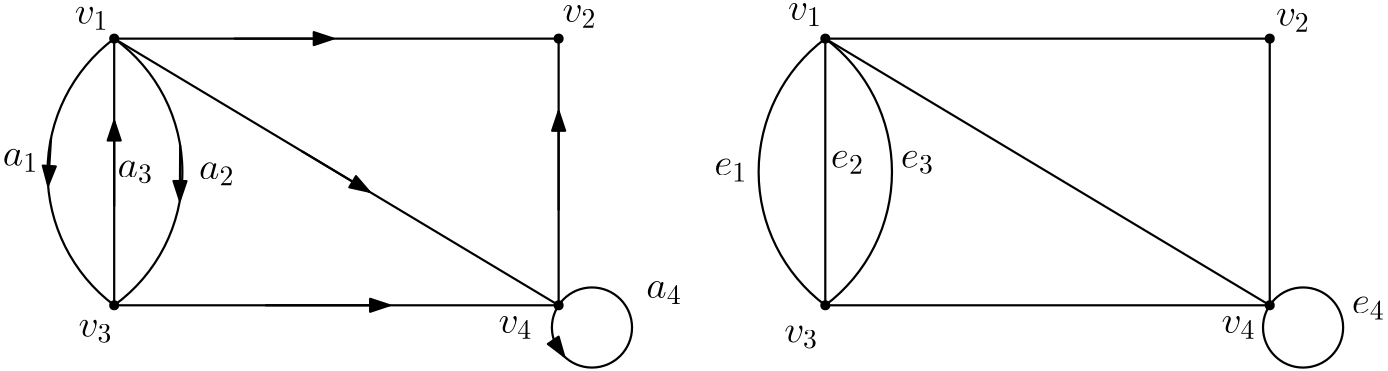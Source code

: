 <?xml version="1.0"?>
<!DOCTYPE ipe SYSTEM "ipe.dtd">
<ipe version="70206" creator="Ipe 7.2.6">
<info created="D:20161126091441" modified="D:20161126092808"/>
<ipestyle name="basic">
<symbol name="arrow/arc(spx)">
<path stroke="sym-stroke" fill="sym-stroke" pen="sym-pen">
0 0 m
-1 0.333 l
-1 -0.333 l
h
</path>
</symbol>
<symbol name="arrow/farc(spx)">
<path stroke="sym-stroke" fill="white" pen="sym-pen">
0 0 m
-1 0.333 l
-1 -0.333 l
h
</path>
</symbol>
<symbol name="arrow/ptarc(spx)">
<path stroke="sym-stroke" fill="sym-stroke" pen="sym-pen">
0 0 m
-1 0.333 l
-0.8 0 l
-1 -0.333 l
h
</path>
</symbol>
<symbol name="arrow/fptarc(spx)">
<path stroke="sym-stroke" fill="white" pen="sym-pen">
0 0 m
-1 0.333 l
-0.8 0 l
-1 -0.333 l
h
</path>
</symbol>
<symbol name="mark/circle(sx)" transformations="translations">
<path fill="sym-stroke">
0.6 0 0 0.6 0 0 e
0.4 0 0 0.4 0 0 e
</path>
</symbol>
<symbol name="mark/disk(sx)" transformations="translations">
<path fill="sym-stroke">
0.6 0 0 0.6 0 0 e
</path>
</symbol>
<symbol name="mark/fdisk(sfx)" transformations="translations">
<group>
<path fill="sym-fill">
0.5 0 0 0.5 0 0 e
</path>
<path fill="sym-stroke" fillrule="eofill">
0.6 0 0 0.6 0 0 e
0.4 0 0 0.4 0 0 e
</path>
</group>
</symbol>
<symbol name="mark/box(sx)" transformations="translations">
<path fill="sym-stroke" fillrule="eofill">
-0.6 -0.6 m
0.6 -0.6 l
0.6 0.6 l
-0.6 0.6 l
h
-0.4 -0.4 m
0.4 -0.4 l
0.4 0.4 l
-0.4 0.4 l
h
</path>
</symbol>
<symbol name="mark/square(sx)" transformations="translations">
<path fill="sym-stroke">
-0.6 -0.6 m
0.6 -0.6 l
0.6 0.6 l
-0.6 0.6 l
h
</path>
</symbol>
<symbol name="mark/fsquare(sfx)" transformations="translations">
<group>
<path fill="sym-fill">
-0.5 -0.5 m
0.5 -0.5 l
0.5 0.5 l
-0.5 0.5 l
h
</path>
<path fill="sym-stroke" fillrule="eofill">
-0.6 -0.6 m
0.6 -0.6 l
0.6 0.6 l
-0.6 0.6 l
h
-0.4 -0.4 m
0.4 -0.4 l
0.4 0.4 l
-0.4 0.4 l
h
</path>
</group>
</symbol>
<symbol name="mark/cross(sx)" transformations="translations">
<group>
<path fill="sym-stroke">
-0.43 -0.57 m
0.57 0.43 l
0.43 0.57 l
-0.57 -0.43 l
h
</path>
<path fill="sym-stroke">
-0.43 0.57 m
0.57 -0.43 l
0.43 -0.57 l
-0.57 0.43 l
h
</path>
</group>
</symbol>
<symbol name="arrow/fnormal(spx)">
<path stroke="sym-stroke" fill="white" pen="sym-pen">
0 0 m
-1 0.333 l
-1 -0.333 l
h
</path>
</symbol>
<symbol name="arrow/pointed(spx)">
<path stroke="sym-stroke" fill="sym-stroke" pen="sym-pen">
0 0 m
-1 0.333 l
-0.8 0 l
-1 -0.333 l
h
</path>
</symbol>
<symbol name="arrow/fpointed(spx)">
<path stroke="sym-stroke" fill="white" pen="sym-pen">
0 0 m
-1 0.333 l
-0.8 0 l
-1 -0.333 l
h
</path>
</symbol>
<symbol name="arrow/linear(spx)">
<path stroke="sym-stroke" pen="sym-pen">
-1 0.333 m
0 0 l
-1 -0.333 l
</path>
</symbol>
<symbol name="arrow/fdouble(spx)">
<path stroke="sym-stroke" fill="white" pen="sym-pen">
0 0 m
-1 0.333 l
-1 -0.333 l
h
-1 0 m
-2 0.333 l
-2 -0.333 l
h
</path>
</symbol>
<symbol name="arrow/double(spx)">
<path stroke="sym-stroke" fill="sym-stroke" pen="sym-pen">
0 0 m
-1 0.333 l
-1 -0.333 l
h
-1 0 m
-2 0.333 l
-2 -0.333 l
h
</path>
</symbol>
<pen name="heavier" value="0.8"/>
<pen name="fat" value="1.2"/>
<pen name="ultrafat" value="2"/>
<symbolsize name="large" value="5"/>
<symbolsize name="small" value="2"/>
<symbolsize name="tiny" value="1.1"/>
<arrowsize name="large" value="10"/>
<arrowsize name="small" value="5"/>
<arrowsize name="tiny" value="3"/>
<color name="red" value="1 0 0"/>
<color name="green" value="0 1 0"/>
<color name="blue" value="0 0 1"/>
<color name="yellow" value="1 1 0"/>
<color name="orange" value="1 0.647 0"/>
<color name="gold" value="1 0.843 0"/>
<color name="purple" value="0.627 0.125 0.941"/>
<color name="gray" value="0.745"/>
<color name="brown" value="0.647 0.165 0.165"/>
<color name="navy" value="0 0 0.502"/>
<color name="pink" value="1 0.753 0.796"/>
<color name="seagreen" value="0.18 0.545 0.341"/>
<color name="turquoise" value="0.251 0.878 0.816"/>
<color name="violet" value="0.933 0.51 0.933"/>
<color name="darkblue" value="0 0 0.545"/>
<color name="darkcyan" value="0 0.545 0.545"/>
<color name="darkgray" value="0.663"/>
<color name="darkgreen" value="0 0.392 0"/>
<color name="darkmagenta" value="0.545 0 0.545"/>
<color name="darkorange" value="1 0.549 0"/>
<color name="darkred" value="0.545 0 0"/>
<color name="lightblue" value="0.678 0.847 0.902"/>
<color name="lightcyan" value="0.878 1 1"/>
<color name="lightgray" value="0.827"/>
<color name="lightgreen" value="0.565 0.933 0.565"/>
<color name="lightyellow" value="1 1 0.878"/>
<dashstyle name="dashed" value="[4] 0"/>
<dashstyle name="dotted" value="[1 3] 0"/>
<dashstyle name="dash dotted" value="[4 2 1 2] 0"/>
<dashstyle name="dash dot dotted" value="[4 2 1 2 1 2] 0"/>
<textsize name="large" value="\large"/>
<textsize name="Large" value="\Large"/>
<textsize name="LARGE" value="\LARGE"/>
<textsize name="huge" value="\huge"/>
<textsize name="Huge" value="\Huge"/>
<textsize name="small" value="\small"/>
<textsize name="footnote" value="\footnotesize"/>
<textsize name="tiny" value="\tiny"/>
<textstyle name="center" begin="\begin{center}" end="\end{center}"/>
<textstyle name="itemize" begin="\begin{itemize}" end="\end{itemize}"/>
<textstyle name="item" begin="\begin{itemize}\item{}" end="\end{itemize}"/>
<gridsize name="4 pts" value="4"/>
<gridsize name="8 pts (~3 mm)" value="8"/>
<gridsize name="16 pts (~6 mm)" value="16"/>
<gridsize name="32 pts (~12 mm)" value="32"/>
<gridsize name="10 pts (~3.5 mm)" value="10"/>
<gridsize name="20 pts (~7 mm)" value="20"/>
<gridsize name="14 pts (~5 mm)" value="14"/>
<gridsize name="28 pts (~10 mm)" value="28"/>
<gridsize name="56 pts (~20 mm)" value="56"/>
<anglesize name="90 deg" value="90"/>
<anglesize name="60 deg" value="60"/>
<anglesize name="45 deg" value="45"/>
<anglesize name="30 deg" value="30"/>
<anglesize name="22.5 deg" value="22.5"/>
<opacity name="10%" value="0.1"/>
<opacity name="30%" value="0.3"/>
<opacity name="50%" value="0.5"/>
<opacity name="75%" value="0.75"/>
<tiling name="falling" angle="-60" step="4" width="1"/>
<tiling name="rising" angle="30" step="4" width="1"/>
</ipestyle>
<page>
<layer name="alpha"/>
<view layers="alpha" active="alpha"/>
<path layer="alpha" stroke="black" pen="heavier">
64 768 m
64 672 l
</path>
<path stroke="black" pen="heavier">
64 768 m
224 768 l
</path>
<path stroke="black" pen="heavier">
224 768 m
224 672 l
</path>
<path stroke="black" pen="heavier">
64 672 m
224 672 l
</path>
<path stroke="black" pen="heavier">
64 768 m
224 672 l
</path>
<path stroke="black" pen="heavier" cap="1">
64 768 m
64 768 l
</path>
<path stroke="black" pen="heavier">
64 768 m
59.2096 0 0 -59.2096 29.3333 720 64 672 a
</path>
<path stroke="black" pen="heavier">
64 768 m
60 0 0 60 100 720 64 672 a
</path>
<path stroke="black" pen="heavier">
14.4222 0 0 14.4222 236 664 e
</path>
<path stroke="black" pen="heavier">
320 768 m
320 672 l
</path>
<path stroke="black" pen="heavier">
320 768 m
480 768 l
</path>
<path stroke="black" pen="heavier">
480 768 m
480 672 l
</path>
<path stroke="black" pen="heavier">
320 672 m
480 672 l
</path>
<path stroke="black" pen="heavier">
320 768 m
480 672 l
</path>
<path stroke="black" pen="heavier">
320 768 m
60 0 0 60 356 720 320 672 a
</path>
<path stroke="black" pen="heavier">
320 768 m
60 0 0 -60 284 720 320 672 a
</path>
<path stroke="black" pen="heavier">
14.4222 0 0 14.4222 492 664 e
</path>
<path stroke="black" pen="heavier" arrow="normal/normal">
107.164 768 m
142.852 768 l
</path>
<path stroke="black" pen="heavier" arrow="normal/normal">
131.568 727.459 m
155.854 712.888 l
</path>
<path stroke="black" pen="heavier" arrow="normal/normal">
41.2783 732.319 m
40.1966 715.147 l
</path>
<path stroke="black" pen="heavier" arrow="normal/normal">
87.7571 729.615 m
87.6428 709.715 l
</path>
<path stroke="black" pen="heavier" arrow="normal/normal">
64 707.546 m
64 738.335 l
</path>
<path stroke="black" pen="heavier" arrow="normal/normal">
118.36 672 m
163.145 672 l
</path>
<path stroke="black" pen="heavier" arrow="normal/normal">
224 706.146 m
224 741.834 l
</path>
<path stroke="black" pen="heavier" arrow="normal/normal">
222.681 658.467 m
226.008 653.6 l
</path>
<text matrix="1 0 0 1 -53.882 -29.3902" transformations="translations" pos="103.665 802.714" stroke="black" type="label" width="12.271" height="6.179" depth="2.15" valign="baseline" size="Large">$v_1$</text>
<text matrix="1 0 0 1 -4.1986 8.3972" transformations="translations" pos="55.3808 652.264" stroke="black" type="label" width="12.271" height="6.179" depth="2.15" valign="baseline" size="Large">$v_3$</text>
<text matrix="1 0 0 1 2.79907 -13.9953" transformations="translations" pos="222.625 788.019" stroke="black" type="label" width="12.271" height="6.179" depth="2.15" valign="baseline" size="Large">$v_2$</text>
<text matrix="1 0 0 1 5.59813 6.99766" transformations="translations" pos="196.734 655.063" stroke="black" type="label" width="12.271" height="6.179" depth="2.15" valign="baseline" size="Large">$v_4$</text>
<text transformations="translations" pos="23.8914 722.241" stroke="black" type="label" width="12.853" height="6.179" depth="2.15" valign="baseline" size="Large">$a_1$</text>
<text matrix="1 0 0 1 -4.1986 -6.2979" transformations="translations" pos="69.3762 724.34" stroke="black" type="label" width="12.853" height="6.179" depth="2.15" valign="baseline" size="Large">$a_3$</text>
<text transformations="translations" pos="94.5678 717.342" stroke="black" type="label" width="12.853" height="6.179" depth="2.15" valign="baseline" size="Large">$a_2$</text>
<text matrix="1 0 0 1 -12.5958 -6.2979" transformations="translations" pos="319.193 781.021" stroke="black" type="label" width="12.271" height="6.179" depth="2.15" valign="baseline" size="Large">$v_1$</text>
<text matrix="1 0 0 1 -5.59813 -9.79673" transformations="translations" pos="487.836 782.421" stroke="black" type="label" width="12.271" height="6.179" depth="2.15" valign="baseline" size="Large">$v_2$</text>
<text matrix="1 0 0 1 -13.9953 2.79907" transformations="translations" pos="319.193 655.763" stroke="black" type="label" width="12.271" height="6.179" depth="2.15" valign="baseline" size="Large">$v_3$</text>
<text matrix="1 0 0 1 6.99766 2.0993" transformations="translations" pos="455.647 659.961" stroke="black" type="label" width="12.271" height="6.179" depth="2.15" valign="baseline" size="Large">$v_4$</text>
<text matrix="1 0 0 1 -5.59813 -8.3972" transformations="translations" pos="285.604 727.139" stroke="black" type="label" width="11.99" height="6.179" depth="2.15" valign="baseline" size="Large">$e_1$</text>
<text matrix="1 0 0 1 -42.6857 -79.0736" transformations="translations" pos="364.678 800.614" stroke="black" type="label" width="11.99" height="6.179" depth="2.15" valign="baseline" size="Large">$e_2$</text>
<text matrix="1 0 0 1 -1.39953 9.09696" transformations="translations" pos="348.583 712.444" stroke="black" type="label" width="11.99" height="6.179" depth="2.15" valign="baseline" size="Large">$e_3$</text>
<use name="mark/disk(sx)" pos="64 768" size="normal" stroke="black"/>
<use name="mark/disk(sx)" pos="224 768" size="normal" stroke="black"/>
<use name="mark/disk(sx)" pos="224 672" size="normal" stroke="black"/>
<use name="mark/disk(sx)" pos="64 672" size="normal" stroke="black"/>
<use name="mark/disk(sx)" pos="320 768" size="normal" stroke="black"/>
<use name="mark/disk(sx)" pos="320 672" size="normal" stroke="black"/>
<use name="mark/disk(sx)" pos="480 768" size="normal" stroke="black"/>
<use name="mark/disk(sx)" pos="480 672" size="normal" stroke="black"/>
<text transformations="translations" pos="255.514 674.657" stroke="black" type="label" width="12.853" height="6.179" depth="2.15" valign="baseline" size="Large">$a_4$</text>
<text transformations="translations" pos="509.529 669.058" stroke="black" type="label" width="11.99" height="6.179" depth="2.15" valign="baseline" size="Large">$e_4$</text>
</page>
</ipe>
